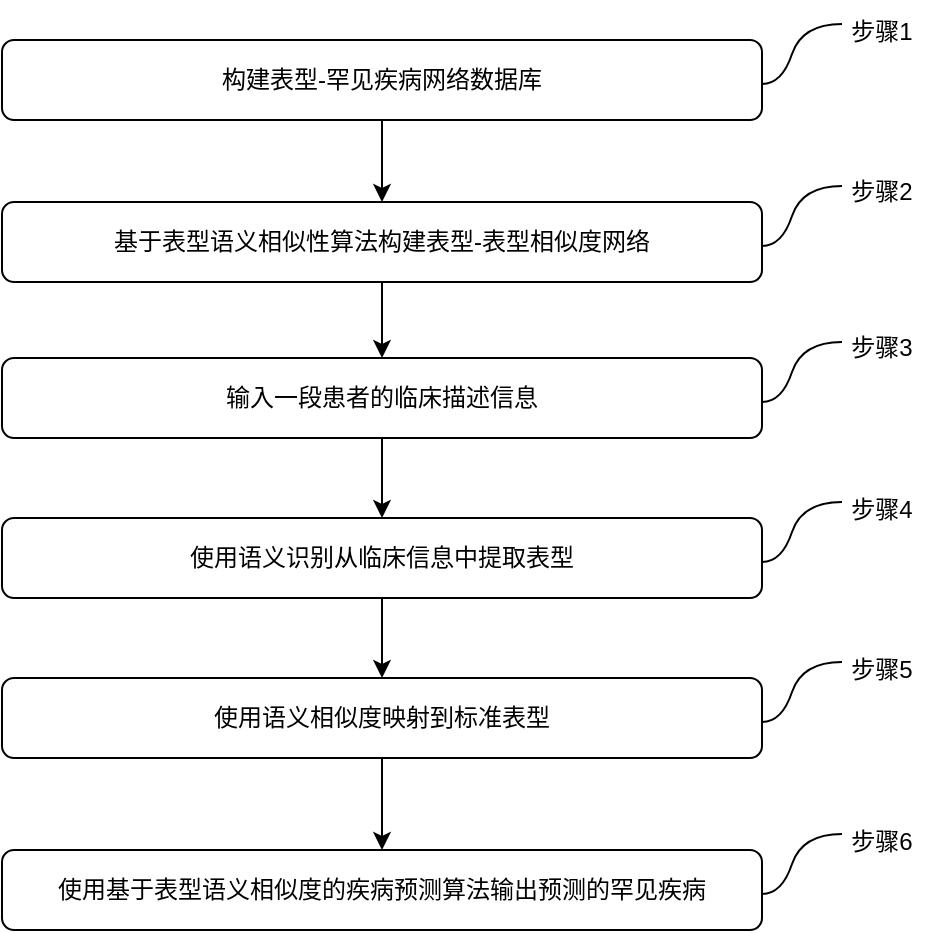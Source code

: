 <mxfile version="21.6.5" type="github">
  <diagram id="C5RBs43oDa-KdzZeNtuy" name="Page-1">
    <mxGraphModel dx="905" dy="528" grid="1" gridSize="10" guides="1" tooltips="1" connect="1" arrows="1" fold="1" page="1" pageScale="1" pageWidth="827" pageHeight="1169" math="0" shadow="0">
      <root>
        <mxCell id="WIyWlLk6GJQsqaUBKTNV-0" />
        <mxCell id="WIyWlLk6GJQsqaUBKTNV-1" parent="WIyWlLk6GJQsqaUBKTNV-0" />
        <mxCell id="rnY7UrIKa5mlGTqYV3wB-11" value="" style="edgeStyle=orthogonalEdgeStyle;rounded=0;orthogonalLoop=1;jettySize=auto;" parent="WIyWlLk6GJQsqaUBKTNV-1" source="WIyWlLk6GJQsqaUBKTNV-3" target="rnY7UrIKa5mlGTqYV3wB-8" edge="1">
          <mxGeometry relative="1" as="geometry" />
        </mxCell>
        <mxCell id="WIyWlLk6GJQsqaUBKTNV-3" value="输入一段患者的临床描述信息" style="rounded=1;whiteSpace=wrap;fontSize=12;glass=0;strokeWidth=1;shadow=0;" parent="WIyWlLk6GJQsqaUBKTNV-1" vertex="1">
          <mxGeometry x="160" y="229" width="380" height="40" as="geometry" />
        </mxCell>
        <mxCell id="rnY7UrIKa5mlGTqYV3wB-10" value="" style="edgeStyle=orthogonalEdgeStyle;rounded=0;orthogonalLoop=1;jettySize=auto;" parent="WIyWlLk6GJQsqaUBKTNV-1" source="rnY7UrIKa5mlGTqYV3wB-8" target="rnY7UrIKa5mlGTqYV3wB-9" edge="1">
          <mxGeometry relative="1" as="geometry" />
        </mxCell>
        <mxCell id="rnY7UrIKa5mlGTqYV3wB-8" value="使用语义识别从临床信息中提取表型" style="rounded=1;whiteSpace=wrap;fontSize=12;glass=0;strokeWidth=1;shadow=0;" parent="WIyWlLk6GJQsqaUBKTNV-1" vertex="1">
          <mxGeometry x="160" y="309" width="380" height="40" as="geometry" />
        </mxCell>
        <mxCell id="ArTBs9vZCOjfMz9yab7Q-2" value="" style="edgeStyle=orthogonalEdgeStyle;rounded=0;orthogonalLoop=1;jettySize=auto;html=1;" parent="WIyWlLk6GJQsqaUBKTNV-1" source="rnY7UrIKa5mlGTqYV3wB-9" target="rnY7UrIKa5mlGTqYV3wB-32" edge="1">
          <mxGeometry relative="1" as="geometry" />
        </mxCell>
        <mxCell id="rnY7UrIKa5mlGTqYV3wB-9" value="使用语义相似度映射到标准表型" style="rounded=1;whiteSpace=wrap;fontSize=12;glass=0;strokeWidth=1;shadow=0;" parent="WIyWlLk6GJQsqaUBKTNV-1" vertex="1">
          <mxGeometry x="160" y="389" width="380" height="40" as="geometry" />
        </mxCell>
        <mxCell id="rnY7UrIKa5mlGTqYV3wB-24" value="" style="endArrow=none;curved=1;" parent="WIyWlLk6GJQsqaUBKTNV-1" edge="1">
          <mxGeometry width="50" height="50" relative="1" as="geometry">
            <mxPoint x="540" y="251" as="sourcePoint" />
            <mxPoint x="580" y="221" as="targetPoint" />
            <Array as="points">
              <mxPoint x="550" y="251" />
              <mxPoint x="560" y="221" />
            </Array>
          </mxGeometry>
        </mxCell>
        <mxCell id="rnY7UrIKa5mlGTqYV3wB-25" value="步骤3" style="text;align=center;verticalAlign=middle;resizable=0;points=[];autosize=1;strokeColor=none;fillColor=none;" parent="WIyWlLk6GJQsqaUBKTNV-1" vertex="1">
          <mxGeometry x="575" y="208" width="50" height="30" as="geometry" />
        </mxCell>
        <mxCell id="rnY7UrIKa5mlGTqYV3wB-26" value="" style="endArrow=none;curved=1;" parent="WIyWlLk6GJQsqaUBKTNV-1" edge="1">
          <mxGeometry width="50" height="50" relative="1" as="geometry">
            <mxPoint x="540" y="331" as="sourcePoint" />
            <mxPoint x="580" y="301" as="targetPoint" />
            <Array as="points">
              <mxPoint x="550" y="331" />
              <mxPoint x="560" y="301" />
            </Array>
          </mxGeometry>
        </mxCell>
        <mxCell id="rnY7UrIKa5mlGTqYV3wB-27" value="步骤4" style="text;align=center;verticalAlign=middle;resizable=0;points=[];autosize=1;strokeColor=none;fillColor=none;" parent="WIyWlLk6GJQsqaUBKTNV-1" vertex="1">
          <mxGeometry x="575" y="289" width="50" height="30" as="geometry" />
        </mxCell>
        <mxCell id="rnY7UrIKa5mlGTqYV3wB-28" value="" style="endArrow=none;curved=1;" parent="WIyWlLk6GJQsqaUBKTNV-1" edge="1">
          <mxGeometry width="50" height="50" relative="1" as="geometry">
            <mxPoint x="540" y="411" as="sourcePoint" />
            <mxPoint x="580" y="381" as="targetPoint" />
            <Array as="points">
              <mxPoint x="550" y="411" />
              <mxPoint x="560" y="381" />
            </Array>
          </mxGeometry>
        </mxCell>
        <mxCell id="rnY7UrIKa5mlGTqYV3wB-29" value="步骤5" style="text;align=center;verticalAlign=middle;resizable=0;points=[];autosize=1;strokeColor=none;fillColor=none;" parent="WIyWlLk6GJQsqaUBKTNV-1" vertex="1">
          <mxGeometry x="575" y="369" width="50" height="30" as="geometry" />
        </mxCell>
        <mxCell id="rnY7UrIKa5mlGTqYV3wB-32" value="使用基于表型语义相似度的疾病预测算法输出预测的罕见疾病" style="rounded=1;whiteSpace=wrap;fontSize=12;glass=0;strokeWidth=1;shadow=0;" parent="WIyWlLk6GJQsqaUBKTNV-1" vertex="1">
          <mxGeometry x="160" y="475" width="380" height="40" as="geometry" />
        </mxCell>
        <mxCell id="rnY7UrIKa5mlGTqYV3wB-33" value="" style="endArrow=none;curved=1;" parent="WIyWlLk6GJQsqaUBKTNV-1" edge="1">
          <mxGeometry width="50" height="50" relative="1" as="geometry">
            <mxPoint x="540" y="497" as="sourcePoint" />
            <mxPoint x="580" y="467" as="targetPoint" />
            <Array as="points">
              <mxPoint x="550" y="497" />
              <mxPoint x="560" y="467" />
            </Array>
          </mxGeometry>
        </mxCell>
        <mxCell id="rnY7UrIKa5mlGTqYV3wB-34" value="步骤6" style="text;align=center;verticalAlign=middle;resizable=0;points=[];autosize=1;strokeColor=none;fillColor=none;" parent="WIyWlLk6GJQsqaUBKTNV-1" vertex="1">
          <mxGeometry x="575" y="455" width="50" height="30" as="geometry" />
        </mxCell>
        <mxCell id="ltzEdUW_IO9t6XMZEcnM-3" value="" style="edgeStyle=orthogonalEdgeStyle;rounded=0;orthogonalLoop=1;jettySize=auto;html=1;" edge="1" parent="WIyWlLk6GJQsqaUBKTNV-1" source="9cG7aK20crFb2Dy1DpVD-1" target="ltzEdUW_IO9t6XMZEcnM-0">
          <mxGeometry relative="1" as="geometry" />
        </mxCell>
        <mxCell id="9cG7aK20crFb2Dy1DpVD-1" value="构建表型-罕见疾病网络数据库" style="rounded=1;whiteSpace=wrap;fontSize=12;glass=0;strokeWidth=1;shadow=0;" parent="WIyWlLk6GJQsqaUBKTNV-1" vertex="1">
          <mxGeometry x="160" y="70" width="380" height="40" as="geometry" />
        </mxCell>
        <mxCell id="9cG7aK20crFb2Dy1DpVD-2" value="" style="endArrow=none;curved=1;" parent="WIyWlLk6GJQsqaUBKTNV-1" edge="1">
          <mxGeometry width="50" height="50" relative="1" as="geometry">
            <mxPoint x="540" y="92" as="sourcePoint" />
            <mxPoint x="580" y="62" as="targetPoint" />
            <Array as="points">
              <mxPoint x="550" y="92" />
              <mxPoint x="560" y="62" />
            </Array>
          </mxGeometry>
        </mxCell>
        <mxCell id="9cG7aK20crFb2Dy1DpVD-3" value="步骤1" style="text;align=center;verticalAlign=middle;resizable=0;points=[];autosize=1;strokeColor=none;fillColor=none;" parent="WIyWlLk6GJQsqaUBKTNV-1" vertex="1">
          <mxGeometry x="575" y="50" width="50" height="30" as="geometry" />
        </mxCell>
        <mxCell id="ltzEdUW_IO9t6XMZEcnM-12" style="edgeStyle=orthogonalEdgeStyle;rounded=0;orthogonalLoop=1;jettySize=auto;html=1;entryX=0.5;entryY=0;entryDx=0;entryDy=0;" edge="1" parent="WIyWlLk6GJQsqaUBKTNV-1" source="ltzEdUW_IO9t6XMZEcnM-0" target="WIyWlLk6GJQsqaUBKTNV-3">
          <mxGeometry relative="1" as="geometry" />
        </mxCell>
        <mxCell id="ltzEdUW_IO9t6XMZEcnM-0" value="基于表型语义相似性算法构建表型-表型相似度网络" style="rounded=1;whiteSpace=wrap;fontSize=12;glass=0;strokeWidth=1;shadow=0;" vertex="1" parent="WIyWlLk6GJQsqaUBKTNV-1">
          <mxGeometry x="160" y="151" width="380" height="40" as="geometry" />
        </mxCell>
        <mxCell id="ltzEdUW_IO9t6XMZEcnM-1" value="" style="endArrow=none;curved=1;" edge="1" parent="WIyWlLk6GJQsqaUBKTNV-1">
          <mxGeometry width="50" height="50" relative="1" as="geometry">
            <mxPoint x="540" y="173" as="sourcePoint" />
            <mxPoint x="580" y="143" as="targetPoint" />
            <Array as="points">
              <mxPoint x="550" y="173" />
              <mxPoint x="560" y="143" />
            </Array>
          </mxGeometry>
        </mxCell>
        <mxCell id="ltzEdUW_IO9t6XMZEcnM-2" value="步骤2" style="text;align=center;verticalAlign=middle;resizable=0;points=[];autosize=1;strokeColor=none;fillColor=none;" vertex="1" parent="WIyWlLk6GJQsqaUBKTNV-1">
          <mxGeometry x="575" y="130" width="50" height="30" as="geometry" />
        </mxCell>
      </root>
    </mxGraphModel>
  </diagram>
</mxfile>
